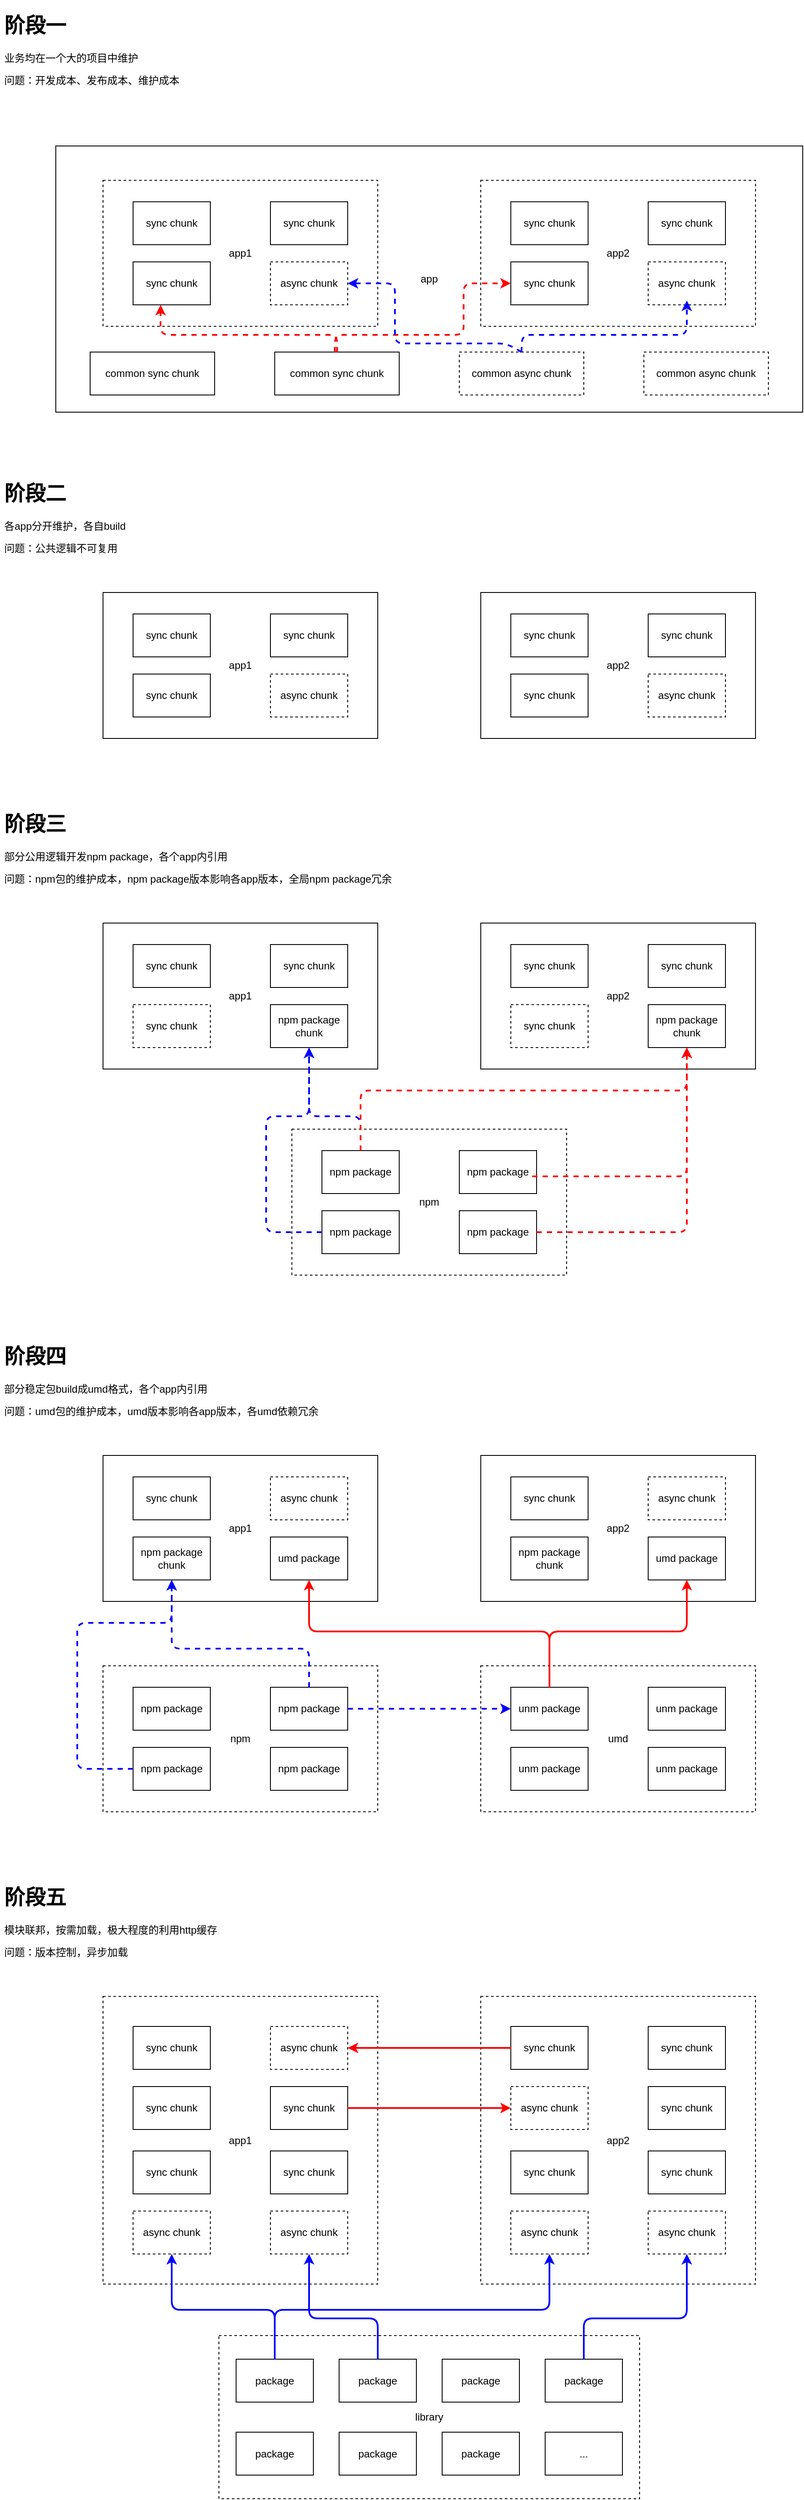 <mxfile version="14.9.3" type="github">
  <diagram id="pt81wuoub6sBAM-rx7p0" name="Page-1">
    <mxGraphModel dx="1426" dy="2394" grid="1" gridSize="10" guides="1" tooltips="1" connect="1" arrows="1" fold="1" page="1" pageScale="1" pageWidth="2200" pageHeight="1600" math="0" shadow="0">
      <root>
        <mxCell id="0" />
        <mxCell id="1" parent="0" />
        <mxCell id="wRPZLVhyfkNmrZ5B58f2-117" value="app" style="rounded=0;whiteSpace=wrap;html=1;" vertex="1" parent="1">
          <mxGeometry x="105" y="-360" width="870" height="310" as="geometry" />
        </mxCell>
        <mxCell id="7FeQMlBsuKDe9G1kuXdj-6" value="" style="rounded=0;whiteSpace=wrap;html=1;" parent="1" vertex="1">
          <mxGeometry x="160" y="160" width="320" height="170" as="geometry" />
        </mxCell>
        <mxCell id="7FeQMlBsuKDe9G1kuXdj-1" value="&lt;span&gt;sync chunk&lt;/span&gt;" style="rounded=0;whiteSpace=wrap;html=1;" parent="1" vertex="1">
          <mxGeometry x="195" y="185" width="90" height="50" as="geometry" />
        </mxCell>
        <mxCell id="7FeQMlBsuKDe9G1kuXdj-2" value="sync chunk" style="rounded=0;whiteSpace=wrap;html=1;" parent="1" vertex="1">
          <mxGeometry x="355" y="185" width="90" height="50" as="geometry" />
        </mxCell>
        <mxCell id="7FeQMlBsuKDe9G1kuXdj-3" value="&lt;span&gt;sync chunk&lt;/span&gt;" style="rounded=0;whiteSpace=wrap;html=1;" parent="1" vertex="1">
          <mxGeometry x="195" y="255" width="90" height="50" as="geometry" />
        </mxCell>
        <mxCell id="7FeQMlBsuKDe9G1kuXdj-4" value="async chunk" style="rounded=0;whiteSpace=wrap;html=1;dashed=1;" parent="1" vertex="1">
          <mxGeometry x="355" y="255" width="90" height="50" as="geometry" />
        </mxCell>
        <mxCell id="7FeQMlBsuKDe9G1kuXdj-9" value="app1" style="text;html=1;strokeColor=none;fillColor=none;align=center;verticalAlign=middle;whiteSpace=wrap;rounded=0;dashed=1;" parent="1" vertex="1">
          <mxGeometry x="300" y="235" width="40" height="20" as="geometry" />
        </mxCell>
        <mxCell id="7FeQMlBsuKDe9G1kuXdj-12" value="" style="rounded=0;whiteSpace=wrap;html=1;" parent="1" vertex="1">
          <mxGeometry x="600" y="160" width="320" height="170" as="geometry" />
        </mxCell>
        <mxCell id="7FeQMlBsuKDe9G1kuXdj-13" value="&lt;span&gt;sync chunk&lt;/span&gt;" style="rounded=0;whiteSpace=wrap;html=1;" parent="1" vertex="1">
          <mxGeometry x="635" y="185" width="90" height="50" as="geometry" />
        </mxCell>
        <mxCell id="7FeQMlBsuKDe9G1kuXdj-14" value="sync chunk" style="rounded=0;whiteSpace=wrap;html=1;" parent="1" vertex="1">
          <mxGeometry x="795" y="185" width="90" height="50" as="geometry" />
        </mxCell>
        <mxCell id="7FeQMlBsuKDe9G1kuXdj-15" value="&lt;span&gt;sync chunk&lt;/span&gt;" style="rounded=0;whiteSpace=wrap;html=1;" parent="1" vertex="1">
          <mxGeometry x="635" y="255" width="90" height="50" as="geometry" />
        </mxCell>
        <mxCell id="7FeQMlBsuKDe9G1kuXdj-16" value="async chunk" style="rounded=0;whiteSpace=wrap;html=1;dashed=1;" parent="1" vertex="1">
          <mxGeometry x="795" y="255" width="90" height="50" as="geometry" />
        </mxCell>
        <mxCell id="7FeQMlBsuKDe9G1kuXdj-17" value="app2" style="text;html=1;strokeColor=none;fillColor=none;align=center;verticalAlign=middle;whiteSpace=wrap;rounded=0;dashed=1;" parent="1" vertex="1">
          <mxGeometry x="740" y="235" width="40" height="20" as="geometry" />
        </mxCell>
        <mxCell id="wRPZLVhyfkNmrZ5B58f2-1" value="&lt;h1&gt;阶段二&lt;/h1&gt;&lt;p&gt;各app分开维护，各自build&lt;/p&gt;&lt;p&gt;问题：公共逻辑不可复用&lt;/p&gt;" style="text;html=1;strokeColor=none;fillColor=none;spacing=5;spacingTop=-20;whiteSpace=wrap;overflow=hidden;rounded=0;" vertex="1" parent="1">
          <mxGeometry x="40" y="25" width="540" height="120" as="geometry" />
        </mxCell>
        <mxCell id="wRPZLVhyfkNmrZ5B58f2-38" value="" style="rounded=0;whiteSpace=wrap;html=1;" vertex="1" parent="1">
          <mxGeometry x="160" y="545" width="320" height="170" as="geometry" />
        </mxCell>
        <mxCell id="wRPZLVhyfkNmrZ5B58f2-39" value="&lt;span&gt;sync chunk&lt;/span&gt;" style="rounded=0;whiteSpace=wrap;html=1;" vertex="1" parent="1">
          <mxGeometry x="195" y="570" width="90" height="50" as="geometry" />
        </mxCell>
        <mxCell id="wRPZLVhyfkNmrZ5B58f2-40" value="sync chunk" style="rounded=0;whiteSpace=wrap;html=1;" vertex="1" parent="1">
          <mxGeometry x="355" y="570" width="90" height="50" as="geometry" />
        </mxCell>
        <mxCell id="wRPZLVhyfkNmrZ5B58f2-41" value="&lt;span&gt;sync chunk&lt;/span&gt;" style="rounded=0;whiteSpace=wrap;html=1;dashed=1;" vertex="1" parent="1">
          <mxGeometry x="195" y="640" width="90" height="50" as="geometry" />
        </mxCell>
        <mxCell id="wRPZLVhyfkNmrZ5B58f2-42" value="npm package chunk" style="rounded=0;whiteSpace=wrap;html=1;" vertex="1" parent="1">
          <mxGeometry x="355" y="640" width="90" height="50" as="geometry" />
        </mxCell>
        <mxCell id="wRPZLVhyfkNmrZ5B58f2-43" value="app1" style="text;html=1;strokeColor=none;fillColor=none;align=center;verticalAlign=middle;whiteSpace=wrap;rounded=0;dashed=1;" vertex="1" parent="1">
          <mxGeometry x="300" y="620" width="40" height="20" as="geometry" />
        </mxCell>
        <mxCell id="wRPZLVhyfkNmrZ5B58f2-44" value="" style="rounded=0;whiteSpace=wrap;html=1;" vertex="1" parent="1">
          <mxGeometry x="600" y="545" width="320" height="170" as="geometry" />
        </mxCell>
        <mxCell id="wRPZLVhyfkNmrZ5B58f2-45" value="&lt;span&gt;sync chunk&lt;/span&gt;" style="rounded=0;whiteSpace=wrap;html=1;" vertex="1" parent="1">
          <mxGeometry x="635" y="570" width="90" height="50" as="geometry" />
        </mxCell>
        <mxCell id="wRPZLVhyfkNmrZ5B58f2-46" value="sync chunk" style="rounded=0;whiteSpace=wrap;html=1;" vertex="1" parent="1">
          <mxGeometry x="795" y="570" width="90" height="50" as="geometry" />
        </mxCell>
        <mxCell id="wRPZLVhyfkNmrZ5B58f2-47" value="sync chunk&lt;span&gt;&lt;br&gt;&lt;/span&gt;" style="rounded=0;whiteSpace=wrap;html=1;dashed=1;" vertex="1" parent="1">
          <mxGeometry x="635" y="640" width="90" height="50" as="geometry" />
        </mxCell>
        <mxCell id="wRPZLVhyfkNmrZ5B58f2-48" value="npm package chunk" style="rounded=0;whiteSpace=wrap;html=1;" vertex="1" parent="1">
          <mxGeometry x="795" y="640" width="90" height="50" as="geometry" />
        </mxCell>
        <mxCell id="wRPZLVhyfkNmrZ5B58f2-49" value="app2" style="text;html=1;strokeColor=none;fillColor=none;align=center;verticalAlign=middle;whiteSpace=wrap;rounded=0;dashed=1;" vertex="1" parent="1">
          <mxGeometry x="740" y="620" width="40" height="20" as="geometry" />
        </mxCell>
        <mxCell id="wRPZLVhyfkNmrZ5B58f2-50" value="&lt;h1&gt;阶段三&lt;/h1&gt;&lt;p&gt;部分公用逻辑开发npm package，各个app内引用&lt;/p&gt;&lt;p&gt;问题：npm包的维护成本，npm package版本影响各app版本，全局npm package冗余&lt;/p&gt;" style="text;html=1;strokeColor=none;fillColor=none;spacing=5;spacingTop=-20;whiteSpace=wrap;overflow=hidden;rounded=0;" vertex="1" parent="1">
          <mxGeometry x="40" y="410" width="530" height="120" as="geometry" />
        </mxCell>
        <mxCell id="wRPZLVhyfkNmrZ5B58f2-51" value="" style="rounded=0;whiteSpace=wrap;html=1;dashed=1;" vertex="1" parent="1">
          <mxGeometry x="380" y="785" width="320" height="170" as="geometry" />
        </mxCell>
        <mxCell id="wRPZLVhyfkNmrZ5B58f2-52" value="npm package" style="rounded=0;whiteSpace=wrap;html=1;" vertex="1" parent="1">
          <mxGeometry x="415" y="810" width="90" height="50" as="geometry" />
        </mxCell>
        <mxCell id="wRPZLVhyfkNmrZ5B58f2-53" value="npm package" style="rounded=0;whiteSpace=wrap;html=1;" vertex="1" parent="1">
          <mxGeometry x="575" y="810" width="90" height="50" as="geometry" />
        </mxCell>
        <mxCell id="wRPZLVhyfkNmrZ5B58f2-54" value="npm package" style="rounded=0;whiteSpace=wrap;html=1;" vertex="1" parent="1">
          <mxGeometry x="415" y="880" width="90" height="50" as="geometry" />
        </mxCell>
        <mxCell id="wRPZLVhyfkNmrZ5B58f2-55" value="npm package" style="rounded=0;whiteSpace=wrap;html=1;" vertex="1" parent="1">
          <mxGeometry x="575" y="880" width="90" height="50" as="geometry" />
        </mxCell>
        <mxCell id="wRPZLVhyfkNmrZ5B58f2-56" value="npm" style="text;html=1;strokeColor=none;fillColor=none;align=center;verticalAlign=middle;whiteSpace=wrap;rounded=0;dashed=1;" vertex="1" parent="1">
          <mxGeometry x="520" y="860" width="40" height="20" as="geometry" />
        </mxCell>
        <mxCell id="wRPZLVhyfkNmrZ5B58f2-59" value="" style="rounded=0;whiteSpace=wrap;html=1;" vertex="1" parent="1">
          <mxGeometry x="160" y="1165" width="320" height="170" as="geometry" />
        </mxCell>
        <mxCell id="wRPZLVhyfkNmrZ5B58f2-60" value="&lt;span&gt;sync chunk&lt;/span&gt;" style="rounded=0;whiteSpace=wrap;html=1;" vertex="1" parent="1">
          <mxGeometry x="195" y="1190" width="90" height="50" as="geometry" />
        </mxCell>
        <mxCell id="wRPZLVhyfkNmrZ5B58f2-61" value="async chunk" style="rounded=0;whiteSpace=wrap;html=1;dashed=1;" vertex="1" parent="1">
          <mxGeometry x="355" y="1190" width="90" height="50" as="geometry" />
        </mxCell>
        <mxCell id="wRPZLVhyfkNmrZ5B58f2-62" value="npm package chunk" style="rounded=0;whiteSpace=wrap;html=1;" vertex="1" parent="1">
          <mxGeometry x="195" y="1260" width="90" height="50" as="geometry" />
        </mxCell>
        <mxCell id="wRPZLVhyfkNmrZ5B58f2-63" value="umd package" style="rounded=0;whiteSpace=wrap;html=1;" vertex="1" parent="1">
          <mxGeometry x="355" y="1260" width="90" height="50" as="geometry" />
        </mxCell>
        <mxCell id="wRPZLVhyfkNmrZ5B58f2-64" value="app1" style="text;html=1;strokeColor=none;fillColor=none;align=center;verticalAlign=middle;whiteSpace=wrap;rounded=0;dashed=1;" vertex="1" parent="1">
          <mxGeometry x="300" y="1240" width="40" height="20" as="geometry" />
        </mxCell>
        <mxCell id="wRPZLVhyfkNmrZ5B58f2-65" value="" style="rounded=0;whiteSpace=wrap;html=1;" vertex="1" parent="1">
          <mxGeometry x="600" y="1165" width="320" height="170" as="geometry" />
        </mxCell>
        <mxCell id="wRPZLVhyfkNmrZ5B58f2-66" value="&lt;span&gt;sync chunk&lt;/span&gt;" style="rounded=0;whiteSpace=wrap;html=1;" vertex="1" parent="1">
          <mxGeometry x="635" y="1190" width="90" height="50" as="geometry" />
        </mxCell>
        <mxCell id="wRPZLVhyfkNmrZ5B58f2-67" value="async chunk" style="rounded=0;whiteSpace=wrap;html=1;dashed=1;" vertex="1" parent="1">
          <mxGeometry x="795" y="1190" width="90" height="50" as="geometry" />
        </mxCell>
        <mxCell id="wRPZLVhyfkNmrZ5B58f2-68" value="npm package chunk" style="rounded=0;whiteSpace=wrap;html=1;" vertex="1" parent="1">
          <mxGeometry x="635" y="1260" width="90" height="50" as="geometry" />
        </mxCell>
        <mxCell id="wRPZLVhyfkNmrZ5B58f2-69" value="umd package" style="rounded=0;whiteSpace=wrap;html=1;" vertex="1" parent="1">
          <mxGeometry x="795" y="1260" width="90" height="50" as="geometry" />
        </mxCell>
        <mxCell id="wRPZLVhyfkNmrZ5B58f2-70" value="app2" style="text;html=1;strokeColor=none;fillColor=none;align=center;verticalAlign=middle;whiteSpace=wrap;rounded=0;dashed=1;" vertex="1" parent="1">
          <mxGeometry x="740" y="1240" width="40" height="20" as="geometry" />
        </mxCell>
        <mxCell id="wRPZLVhyfkNmrZ5B58f2-71" value="&lt;h1&gt;阶段四&lt;/h1&gt;&lt;p&gt;部分稳定包build成umd格式，各个app内引用&lt;/p&gt;&lt;p&gt;问题：umd包的维护成本，umd版本影响各app版本，各umd依赖冗余&lt;/p&gt;" style="text;html=1;strokeColor=none;fillColor=none;spacing=5;spacingTop=-20;whiteSpace=wrap;overflow=hidden;rounded=0;" vertex="1" parent="1">
          <mxGeometry x="40" y="1030" width="450" height="120" as="geometry" />
        </mxCell>
        <mxCell id="wRPZLVhyfkNmrZ5B58f2-72" value="" style="rounded=0;whiteSpace=wrap;html=1;dashed=1;" vertex="1" parent="1">
          <mxGeometry x="600" y="1410" width="320" height="170" as="geometry" />
        </mxCell>
        <mxCell id="wRPZLVhyfkNmrZ5B58f2-73" value="unm package" style="rounded=0;whiteSpace=wrap;html=1;" vertex="1" parent="1">
          <mxGeometry x="635" y="1435" width="90" height="50" as="geometry" />
        </mxCell>
        <mxCell id="wRPZLVhyfkNmrZ5B58f2-74" value="unm package" style="rounded=0;whiteSpace=wrap;html=1;" vertex="1" parent="1">
          <mxGeometry x="795" y="1435" width="90" height="50" as="geometry" />
        </mxCell>
        <mxCell id="wRPZLVhyfkNmrZ5B58f2-75" value="unm package" style="rounded=0;whiteSpace=wrap;html=1;" vertex="1" parent="1">
          <mxGeometry x="635" y="1505" width="90" height="50" as="geometry" />
        </mxCell>
        <mxCell id="wRPZLVhyfkNmrZ5B58f2-76" value="unm package" style="rounded=0;whiteSpace=wrap;html=1;" vertex="1" parent="1">
          <mxGeometry x="795" y="1505" width="90" height="50" as="geometry" />
        </mxCell>
        <mxCell id="wRPZLVhyfkNmrZ5B58f2-77" value="umd" style="text;html=1;strokeColor=none;fillColor=none;align=center;verticalAlign=middle;whiteSpace=wrap;rounded=0;dashed=1;" vertex="1" parent="1">
          <mxGeometry x="740" y="1485" width="40" height="20" as="geometry" />
        </mxCell>
        <mxCell id="wRPZLVhyfkNmrZ5B58f2-86" value="" style="rounded=0;whiteSpace=wrap;html=1;dashed=1;" vertex="1" parent="1">
          <mxGeometry x="160" y="1410" width="320" height="170" as="geometry" />
        </mxCell>
        <mxCell id="wRPZLVhyfkNmrZ5B58f2-87" value="npm package" style="rounded=0;whiteSpace=wrap;html=1;" vertex="1" parent="1">
          <mxGeometry x="195" y="1435" width="90" height="50" as="geometry" />
        </mxCell>
        <mxCell id="wRPZLVhyfkNmrZ5B58f2-88" value="npm package" style="rounded=0;whiteSpace=wrap;html=1;" vertex="1" parent="1">
          <mxGeometry x="355" y="1435" width="90" height="50" as="geometry" />
        </mxCell>
        <mxCell id="wRPZLVhyfkNmrZ5B58f2-89" value="npm package" style="rounded=0;whiteSpace=wrap;html=1;" vertex="1" parent="1">
          <mxGeometry x="195" y="1505" width="90" height="50" as="geometry" />
        </mxCell>
        <mxCell id="wRPZLVhyfkNmrZ5B58f2-90" value="npm package" style="rounded=0;whiteSpace=wrap;html=1;" vertex="1" parent="1">
          <mxGeometry x="355" y="1505" width="90" height="50" as="geometry" />
        </mxCell>
        <mxCell id="wRPZLVhyfkNmrZ5B58f2-91" value="npm" style="text;html=1;strokeColor=none;fillColor=none;align=center;verticalAlign=middle;whiteSpace=wrap;rounded=0;dashed=1;" vertex="1" parent="1">
          <mxGeometry x="300" y="1485" width="40" height="20" as="geometry" />
        </mxCell>
        <mxCell id="wRPZLVhyfkNmrZ5B58f2-104" value="" style="rounded=0;whiteSpace=wrap;html=1;dashed=1;" vertex="1" parent="1">
          <mxGeometry x="160" y="-320" width="320" height="170" as="geometry" />
        </mxCell>
        <mxCell id="wRPZLVhyfkNmrZ5B58f2-105" value="&lt;span&gt;sync chunk&lt;/span&gt;" style="rounded=0;whiteSpace=wrap;html=1;" vertex="1" parent="1">
          <mxGeometry x="195" y="-295" width="90" height="50" as="geometry" />
        </mxCell>
        <mxCell id="wRPZLVhyfkNmrZ5B58f2-106" value="sync chunk" style="rounded=0;whiteSpace=wrap;html=1;" vertex="1" parent="1">
          <mxGeometry x="355" y="-295" width="90" height="50" as="geometry" />
        </mxCell>
        <mxCell id="wRPZLVhyfkNmrZ5B58f2-107" value="&lt;span&gt;sync chunk&lt;/span&gt;" style="rounded=0;whiteSpace=wrap;html=1;" vertex="1" parent="1">
          <mxGeometry x="195" y="-225" width="90" height="50" as="geometry" />
        </mxCell>
        <mxCell id="wRPZLVhyfkNmrZ5B58f2-108" value="async chunk" style="rounded=0;whiteSpace=wrap;html=1;dashed=1;" vertex="1" parent="1">
          <mxGeometry x="355" y="-225" width="90" height="50" as="geometry" />
        </mxCell>
        <mxCell id="wRPZLVhyfkNmrZ5B58f2-109" value="app1" style="text;html=1;strokeColor=none;fillColor=none;align=center;verticalAlign=middle;whiteSpace=wrap;rounded=0;dashed=1;" vertex="1" parent="1">
          <mxGeometry x="300" y="-245" width="40" height="20" as="geometry" />
        </mxCell>
        <mxCell id="wRPZLVhyfkNmrZ5B58f2-110" value="" style="rounded=0;whiteSpace=wrap;html=1;dashed=1;" vertex="1" parent="1">
          <mxGeometry x="600" y="-320" width="320" height="170" as="geometry" />
        </mxCell>
        <mxCell id="wRPZLVhyfkNmrZ5B58f2-111" value="&lt;span&gt;sync chunk&lt;/span&gt;" style="rounded=0;whiteSpace=wrap;html=1;" vertex="1" parent="1">
          <mxGeometry x="635" y="-295" width="90" height="50" as="geometry" />
        </mxCell>
        <mxCell id="wRPZLVhyfkNmrZ5B58f2-112" value="sync chunk" style="rounded=0;whiteSpace=wrap;html=1;" vertex="1" parent="1">
          <mxGeometry x="795" y="-295" width="90" height="50" as="geometry" />
        </mxCell>
        <mxCell id="wRPZLVhyfkNmrZ5B58f2-113" value="&lt;span&gt;sync chunk&lt;/span&gt;" style="rounded=0;whiteSpace=wrap;html=1;" vertex="1" parent="1">
          <mxGeometry x="635" y="-225" width="90" height="50" as="geometry" />
        </mxCell>
        <mxCell id="wRPZLVhyfkNmrZ5B58f2-114" value="async chunk" style="rounded=0;whiteSpace=wrap;html=1;dashed=1;" vertex="1" parent="1">
          <mxGeometry x="795" y="-225" width="90" height="50" as="geometry" />
        </mxCell>
        <mxCell id="wRPZLVhyfkNmrZ5B58f2-115" value="app2" style="text;html=1;strokeColor=none;fillColor=none;align=center;verticalAlign=middle;whiteSpace=wrap;rounded=0;dashed=1;" vertex="1" parent="1">
          <mxGeometry x="740" y="-245" width="40" height="20" as="geometry" />
        </mxCell>
        <mxCell id="wRPZLVhyfkNmrZ5B58f2-123" value="&lt;h1&gt;阶段一&lt;/h1&gt;&lt;p&gt;业务均在一个大的项目中维护&lt;/p&gt;&lt;p&gt;问题：开发成本、发布成本、维护成本&lt;/p&gt;" style="text;html=1;strokeColor=none;fillColor=none;spacing=5;spacingTop=-20;whiteSpace=wrap;overflow=hidden;rounded=0;" vertex="1" parent="1">
          <mxGeometry x="40" y="-520" width="540" height="120" as="geometry" />
        </mxCell>
        <mxCell id="wRPZLVhyfkNmrZ5B58f2-124" value="" style="rounded=0;whiteSpace=wrap;html=1;dashed=1;" vertex="1" parent="1">
          <mxGeometry x="160" y="1795" width="320" height="335" as="geometry" />
        </mxCell>
        <mxCell id="wRPZLVhyfkNmrZ5B58f2-125" value="&lt;span&gt;sync chunk&lt;/span&gt;" style="rounded=0;whiteSpace=wrap;html=1;" vertex="1" parent="1">
          <mxGeometry x="195" y="1830" width="90" height="50" as="geometry" />
        </mxCell>
        <mxCell id="wRPZLVhyfkNmrZ5B58f2-126" value="async chunk" style="rounded=0;whiteSpace=wrap;html=1;dashed=1;" vertex="1" parent="1">
          <mxGeometry x="355" y="1830" width="90" height="50" as="geometry" />
        </mxCell>
        <mxCell id="wRPZLVhyfkNmrZ5B58f2-127" value="sync chunk" style="rounded=0;whiteSpace=wrap;html=1;" vertex="1" parent="1">
          <mxGeometry x="195" y="1900" width="90" height="50" as="geometry" />
        </mxCell>
        <mxCell id="wRPZLVhyfkNmrZ5B58f2-128" value="sync chunk" style="rounded=0;whiteSpace=wrap;html=1;" vertex="1" parent="1">
          <mxGeometry x="355" y="1900" width="90" height="50" as="geometry" />
        </mxCell>
        <mxCell id="wRPZLVhyfkNmrZ5B58f2-129" value="app1" style="text;html=1;strokeColor=none;fillColor=none;align=center;verticalAlign=middle;whiteSpace=wrap;rounded=0;dashed=1;" vertex="1" parent="1">
          <mxGeometry x="300" y="1952.5" width="40" height="20" as="geometry" />
        </mxCell>
        <mxCell id="wRPZLVhyfkNmrZ5B58f2-136" value="&lt;h1&gt;阶段五&lt;/h1&gt;&lt;p&gt;模块联邦，按需加载，极大程度的利用http缓存&lt;/p&gt;&lt;p&gt;问题：版本控制，异步加载&lt;/p&gt;" style="text;html=1;strokeColor=none;fillColor=none;spacing=5;spacingTop=-20;whiteSpace=wrap;overflow=hidden;rounded=0;" vertex="1" parent="1">
          <mxGeometry x="40" y="1660" width="450" height="120" as="geometry" />
        </mxCell>
        <mxCell id="wRPZLVhyfkNmrZ5B58f2-153" value="sync chunk" style="rounded=0;whiteSpace=wrap;html=1;" vertex="1" parent="1">
          <mxGeometry x="195" y="1975" width="90" height="50" as="geometry" />
        </mxCell>
        <mxCell id="wRPZLVhyfkNmrZ5B58f2-154" value="sync chunk" style="rounded=0;whiteSpace=wrap;html=1;" vertex="1" parent="1">
          <mxGeometry x="355" y="1975" width="90" height="50" as="geometry" />
        </mxCell>
        <mxCell id="wRPZLVhyfkNmrZ5B58f2-155" value="async chunk" style="rounded=0;whiteSpace=wrap;html=1;dashed=1;" vertex="1" parent="1">
          <mxGeometry x="195" y="2045" width="90" height="50" as="geometry" />
        </mxCell>
        <mxCell id="wRPZLVhyfkNmrZ5B58f2-156" value="async chunk" style="rounded=0;whiteSpace=wrap;html=1;dashed=1;" vertex="1" parent="1">
          <mxGeometry x="355" y="2045" width="90" height="50" as="geometry" />
        </mxCell>
        <mxCell id="wRPZLVhyfkNmrZ5B58f2-157" value="app2" style="rounded=0;whiteSpace=wrap;html=1;dashed=1;" vertex="1" parent="1">
          <mxGeometry x="600" y="1795" width="320" height="335" as="geometry" />
        </mxCell>
        <mxCell id="wRPZLVhyfkNmrZ5B58f2-158" value="sync chunk" style="rounded=0;whiteSpace=wrap;html=1;" vertex="1" parent="1">
          <mxGeometry x="635" y="1830" width="90" height="50" as="geometry" />
        </mxCell>
        <mxCell id="wRPZLVhyfkNmrZ5B58f2-159" value="sync chunk" style="rounded=0;whiteSpace=wrap;html=1;" vertex="1" parent="1">
          <mxGeometry x="795" y="1830" width="90" height="50" as="geometry" />
        </mxCell>
        <mxCell id="wRPZLVhyfkNmrZ5B58f2-160" value="async chunk" style="rounded=0;whiteSpace=wrap;html=1;dashed=1;" vertex="1" parent="1">
          <mxGeometry x="635" y="1900" width="90" height="50" as="geometry" />
        </mxCell>
        <mxCell id="wRPZLVhyfkNmrZ5B58f2-161" value="sync chunk" style="rounded=0;whiteSpace=wrap;html=1;" vertex="1" parent="1">
          <mxGeometry x="795" y="1900" width="90" height="50" as="geometry" />
        </mxCell>
        <mxCell id="wRPZLVhyfkNmrZ5B58f2-163" value="sync chunk" style="rounded=0;whiteSpace=wrap;html=1;" vertex="1" parent="1">
          <mxGeometry x="635" y="1975" width="90" height="50" as="geometry" />
        </mxCell>
        <mxCell id="wRPZLVhyfkNmrZ5B58f2-164" value="sync chunk" style="rounded=0;whiteSpace=wrap;html=1;" vertex="1" parent="1">
          <mxGeometry x="795" y="1975" width="90" height="50" as="geometry" />
        </mxCell>
        <mxCell id="wRPZLVhyfkNmrZ5B58f2-165" value="async chunk" style="rounded=0;whiteSpace=wrap;html=1;dashed=1;" vertex="1" parent="1">
          <mxGeometry x="635" y="2045" width="90" height="50" as="geometry" />
        </mxCell>
        <mxCell id="wRPZLVhyfkNmrZ5B58f2-166" value="async chunk" style="rounded=0;whiteSpace=wrap;html=1;dashed=1;" vertex="1" parent="1">
          <mxGeometry x="795" y="2045" width="90" height="50" as="geometry" />
        </mxCell>
        <mxCell id="wRPZLVhyfkNmrZ5B58f2-167" value="" style="endArrow=classic;html=1;strokeColor=#FF0000;entryX=1;entryY=0.5;entryDx=0;entryDy=0;exitX=0;exitY=0.5;exitDx=0;exitDy=0;strokeWidth=2;" edge="1" parent="1" source="wRPZLVhyfkNmrZ5B58f2-158" target="wRPZLVhyfkNmrZ5B58f2-126">
          <mxGeometry width="50" height="50" relative="1" as="geometry">
            <mxPoint x="530" y="2270" as="sourcePoint" />
            <mxPoint x="580" y="2220" as="targetPoint" />
          </mxGeometry>
        </mxCell>
        <mxCell id="wRPZLVhyfkNmrZ5B58f2-168" value="" style="endArrow=classic;html=1;exitX=1;exitY=0.5;exitDx=0;exitDy=0;entryX=0;entryY=0.5;entryDx=0;entryDy=0;strokeColor=#FF0000;strokeWidth=2;" edge="1" parent="1" source="wRPZLVhyfkNmrZ5B58f2-128" target="wRPZLVhyfkNmrZ5B58f2-160">
          <mxGeometry width="50" height="50" relative="1" as="geometry">
            <mxPoint x="520" y="2210" as="sourcePoint" />
            <mxPoint x="570" y="2160" as="targetPoint" />
          </mxGeometry>
        </mxCell>
        <mxCell id="wRPZLVhyfkNmrZ5B58f2-174" value="library" style="rounded=0;whiteSpace=wrap;html=1;dashed=1;" vertex="1" parent="1">
          <mxGeometry x="295" y="2190" width="490" height="190" as="geometry" />
        </mxCell>
        <mxCell id="wRPZLVhyfkNmrZ5B58f2-175" value="package" style="rounded=0;whiteSpace=wrap;html=1;verticalAlign=middle;direction=west;" vertex="1" parent="1">
          <mxGeometry x="315" y="2217.5" width="90" height="50" as="geometry" />
        </mxCell>
        <mxCell id="wRPZLVhyfkNmrZ5B58f2-176" value="package" style="rounded=0;whiteSpace=wrap;html=1;verticalAlign=middle;direction=west;" vertex="1" parent="1">
          <mxGeometry x="435" y="2217.5" width="90" height="50" as="geometry" />
        </mxCell>
        <mxCell id="wRPZLVhyfkNmrZ5B58f2-177" value="package" style="rounded=0;whiteSpace=wrap;html=1;verticalAlign=middle;direction=west;" vertex="1" parent="1">
          <mxGeometry x="555" y="2217.5" width="90" height="50" as="geometry" />
        </mxCell>
        <mxCell id="wRPZLVhyfkNmrZ5B58f2-178" value="package" style="rounded=0;whiteSpace=wrap;html=1;verticalAlign=middle;direction=west;" vertex="1" parent="1">
          <mxGeometry x="675" y="2217.5" width="90" height="50" as="geometry" />
        </mxCell>
        <mxCell id="wRPZLVhyfkNmrZ5B58f2-183" value="package" style="rounded=0;whiteSpace=wrap;html=1;verticalAlign=middle;direction=west;" vertex="1" parent="1">
          <mxGeometry x="315" y="2302.5" width="90" height="50" as="geometry" />
        </mxCell>
        <mxCell id="wRPZLVhyfkNmrZ5B58f2-184" value="package" style="rounded=0;whiteSpace=wrap;html=1;verticalAlign=middle;direction=west;" vertex="1" parent="1">
          <mxGeometry x="435" y="2302.5" width="90" height="50" as="geometry" />
        </mxCell>
        <mxCell id="wRPZLVhyfkNmrZ5B58f2-185" value="package" style="rounded=0;whiteSpace=wrap;html=1;verticalAlign=middle;direction=west;" vertex="1" parent="1">
          <mxGeometry x="555" y="2302.5" width="90" height="50" as="geometry" />
        </mxCell>
        <mxCell id="wRPZLVhyfkNmrZ5B58f2-186" value="..." style="rounded=0;whiteSpace=wrap;html=1;verticalAlign=middle;direction=west;" vertex="1" parent="1">
          <mxGeometry x="675" y="2302.5" width="90" height="50" as="geometry" />
        </mxCell>
        <mxCell id="wRPZLVhyfkNmrZ5B58f2-187" value="" style="endArrow=classic;html=1;strokeColor=#0000FF;entryX=0.5;entryY=1;entryDx=0;entryDy=0;exitX=0.5;exitY=1;exitDx=0;exitDy=0;strokeWidth=2;" edge="1" parent="1" source="wRPZLVhyfkNmrZ5B58f2-175" target="wRPZLVhyfkNmrZ5B58f2-155">
          <mxGeometry width="50" height="50" relative="1" as="geometry">
            <mxPoint x="190" y="2220" as="sourcePoint" />
            <mxPoint x="240" y="2170" as="targetPoint" />
            <Array as="points">
              <mxPoint x="360" y="2160" />
              <mxPoint x="240" y="2160" />
            </Array>
          </mxGeometry>
        </mxCell>
        <mxCell id="wRPZLVhyfkNmrZ5B58f2-188" value="" style="endArrow=classic;html=1;strokeColor=#0000FF;entryX=0.5;entryY=1;entryDx=0;entryDy=0;exitX=0.5;exitY=1;exitDx=0;exitDy=0;strokeWidth=2;" edge="1" parent="1" source="wRPZLVhyfkNmrZ5B58f2-175" target="wRPZLVhyfkNmrZ5B58f2-165">
          <mxGeometry width="50" height="50" relative="1" as="geometry">
            <mxPoint x="360" y="2160" as="sourcePoint" />
            <mxPoint x="190" y="2200" as="targetPoint" />
            <Array as="points">
              <mxPoint x="360" y="2160" />
              <mxPoint x="680" y="2160" />
            </Array>
          </mxGeometry>
        </mxCell>
        <mxCell id="wRPZLVhyfkNmrZ5B58f2-189" value="" style="endArrow=classic;html=1;entryX=0.5;entryY=1;entryDx=0;entryDy=0;exitX=0.5;exitY=1;exitDx=0;exitDy=0;strokeColor=#0000FF;strokeWidth=2;" edge="1" parent="1" source="wRPZLVhyfkNmrZ5B58f2-176" target="wRPZLVhyfkNmrZ5B58f2-156">
          <mxGeometry width="50" height="50" relative="1" as="geometry">
            <mxPoint x="520" y="2140" as="sourcePoint" />
            <mxPoint x="570" y="2090" as="targetPoint" />
            <Array as="points">
              <mxPoint x="480" y="2170" />
              <mxPoint x="400" y="2170" />
            </Array>
          </mxGeometry>
        </mxCell>
        <mxCell id="wRPZLVhyfkNmrZ5B58f2-191" value="" style="endArrow=classic;html=1;exitX=0.5;exitY=1;exitDx=0;exitDy=0;entryX=0.5;entryY=1;entryDx=0;entryDy=0;strokeColor=#0000FF;strokeWidth=2;" edge="1" parent="1" source="wRPZLVhyfkNmrZ5B58f2-178" target="wRPZLVhyfkNmrZ5B58f2-166">
          <mxGeometry width="50" height="50" relative="1" as="geometry">
            <mxPoint x="880" y="2200" as="sourcePoint" />
            <mxPoint x="930" y="2150" as="targetPoint" />
            <Array as="points">
              <mxPoint x="720" y="2170" />
              <mxPoint x="840" y="2170" />
            </Array>
          </mxGeometry>
        </mxCell>
        <mxCell id="wRPZLVhyfkNmrZ5B58f2-192" value="" style="endArrow=classic;html=1;dashed=1;strokeColor=#0000FF;strokeWidth=2;exitX=0.5;exitY=0;exitDx=0;exitDy=0;entryX=0.5;entryY=1;entryDx=0;entryDy=0;" edge="1" parent="1" source="wRPZLVhyfkNmrZ5B58f2-52" target="wRPZLVhyfkNmrZ5B58f2-42">
          <mxGeometry width="50" height="50" relative="1" as="geometry">
            <mxPoint x="510" y="780" as="sourcePoint" />
            <mxPoint x="480" y="730" as="targetPoint" />
            <Array as="points">
              <mxPoint x="460" y="770" />
              <mxPoint x="400" y="770" />
            </Array>
          </mxGeometry>
        </mxCell>
        <mxCell id="wRPZLVhyfkNmrZ5B58f2-193" value="" style="endArrow=classic;html=1;dashed=1;strokeColor=#0000FF;strokeWidth=2;entryX=0.5;entryY=1;entryDx=0;entryDy=0;exitX=0;exitY=0.5;exitDx=0;exitDy=0;" edge="1" parent="1" source="wRPZLVhyfkNmrZ5B58f2-54" target="wRPZLVhyfkNmrZ5B58f2-42">
          <mxGeometry width="50" height="50" relative="1" as="geometry">
            <mxPoint x="240" y="890" as="sourcePoint" />
            <mxPoint x="290" y="840" as="targetPoint" />
            <Array as="points">
              <mxPoint x="350" y="905" />
              <mxPoint x="350" y="770" />
              <mxPoint x="400" y="770" />
            </Array>
          </mxGeometry>
        </mxCell>
        <mxCell id="wRPZLVhyfkNmrZ5B58f2-195" value="" style="endArrow=classic;html=1;dashed=1;strokeWidth=2;entryX=0.5;entryY=1;entryDx=0;entryDy=0;exitX=0.5;exitY=0;exitDx=0;exitDy=0;strokeColor=#FF0000;" edge="1" parent="1" source="wRPZLVhyfkNmrZ5B58f2-52" target="wRPZLVhyfkNmrZ5B58f2-48">
          <mxGeometry width="50" height="50" relative="1" as="geometry">
            <mxPoint x="860" y="820" as="sourcePoint" />
            <mxPoint x="910" y="770" as="targetPoint" />
            <Array as="points">
              <mxPoint x="460" y="740" />
              <mxPoint x="840" y="740" />
            </Array>
          </mxGeometry>
        </mxCell>
        <mxCell id="wRPZLVhyfkNmrZ5B58f2-196" value="" style="endArrow=classic;html=1;dashed=1;strokeColor=#FF0000;strokeWidth=2;entryX=0.5;entryY=1;entryDx=0;entryDy=0;" edge="1" parent="1" target="wRPZLVhyfkNmrZ5B58f2-48">
          <mxGeometry width="50" height="50" relative="1" as="geometry">
            <mxPoint x="660" y="840" as="sourcePoint" />
            <mxPoint x="1040" y="890" as="targetPoint" />
            <Array as="points">
              <mxPoint x="840" y="840" />
            </Array>
          </mxGeometry>
        </mxCell>
        <mxCell id="wRPZLVhyfkNmrZ5B58f2-197" value="" style="endArrow=classic;html=1;dashed=1;strokeColor=#FF0000;strokeWidth=2;exitX=1;exitY=0.5;exitDx=0;exitDy=0;" edge="1" parent="1" source="wRPZLVhyfkNmrZ5B58f2-55">
          <mxGeometry width="50" height="50" relative="1" as="geometry">
            <mxPoint x="950" y="1030" as="sourcePoint" />
            <mxPoint x="840" y="690" as="targetPoint" />
            <Array as="points">
              <mxPoint x="840" y="905" />
            </Array>
          </mxGeometry>
        </mxCell>
        <mxCell id="wRPZLVhyfkNmrZ5B58f2-198" value="" style="endArrow=classic;html=1;dashed=1;strokeWidth=2;entryX=0.5;entryY=1;entryDx=0;entryDy=0;exitX=0.5;exitY=0;exitDx=0;exitDy=0;strokeColor=#0000FF;" edge="1" parent="1" source="wRPZLVhyfkNmrZ5B58f2-88" target="wRPZLVhyfkNmrZ5B58f2-62">
          <mxGeometry width="50" height="50" relative="1" as="geometry">
            <mxPoint x="90" y="1420" as="sourcePoint" />
            <mxPoint x="140" y="1370" as="targetPoint" />
            <Array as="points">
              <mxPoint x="400" y="1390" />
              <mxPoint x="240" y="1390" />
            </Array>
          </mxGeometry>
        </mxCell>
        <mxCell id="wRPZLVhyfkNmrZ5B58f2-199" value="" style="endArrow=classic;html=1;dashed=1;strokeColor=#0000FF;strokeWidth=2;exitX=0;exitY=0.5;exitDx=0;exitDy=0;entryX=0.5;entryY=1;entryDx=0;entryDy=0;" edge="1" parent="1" source="wRPZLVhyfkNmrZ5B58f2-89" target="wRPZLVhyfkNmrZ5B58f2-62">
          <mxGeometry width="50" height="50" relative="1" as="geometry">
            <mxPoint x="80" y="1520" as="sourcePoint" />
            <mxPoint x="130" y="1470" as="targetPoint" />
            <Array as="points">
              <mxPoint x="130" y="1530" />
              <mxPoint x="130" y="1360" />
              <mxPoint x="240" y="1360" />
            </Array>
          </mxGeometry>
        </mxCell>
        <mxCell id="wRPZLVhyfkNmrZ5B58f2-200" value="" style="endArrow=classic;html=1;dashed=1;strokeColor=#0000FF;strokeWidth=2;exitX=1;exitY=0.5;exitDx=0;exitDy=0;entryX=0;entryY=0.5;entryDx=0;entryDy=0;" edge="1" parent="1" source="wRPZLVhyfkNmrZ5B58f2-88" target="wRPZLVhyfkNmrZ5B58f2-73">
          <mxGeometry width="50" height="50" relative="1" as="geometry">
            <mxPoint x="520" y="1410" as="sourcePoint" />
            <mxPoint x="570" y="1360" as="targetPoint" />
          </mxGeometry>
        </mxCell>
        <mxCell id="wRPZLVhyfkNmrZ5B58f2-201" value="" style="endArrow=classic;html=1;strokeWidth=2;entryX=0.5;entryY=1;entryDx=0;entryDy=0;exitX=0.5;exitY=0;exitDx=0;exitDy=0;strokeColor=#FF0000;" edge="1" parent="1" source="wRPZLVhyfkNmrZ5B58f2-73" target="wRPZLVhyfkNmrZ5B58f2-63">
          <mxGeometry width="50" height="50" relative="1" as="geometry">
            <mxPoint x="540" y="1390" as="sourcePoint" />
            <mxPoint x="590" y="1340" as="targetPoint" />
            <Array as="points">
              <mxPoint x="680" y="1370" />
              <mxPoint x="400" y="1370" />
            </Array>
          </mxGeometry>
        </mxCell>
        <mxCell id="wRPZLVhyfkNmrZ5B58f2-202" value="&lt;span&gt;common sync chunk&lt;/span&gt;" style="rounded=0;whiteSpace=wrap;html=1;" vertex="1" parent="1">
          <mxGeometry x="145" y="-120" width="145" height="50" as="geometry" />
        </mxCell>
        <mxCell id="wRPZLVhyfkNmrZ5B58f2-206" value="&lt;span&gt;common sync chunk&lt;/span&gt;" style="rounded=0;whiteSpace=wrap;html=1;" vertex="1" parent="1">
          <mxGeometry x="360" y="-120" width="145" height="50" as="geometry" />
        </mxCell>
        <mxCell id="wRPZLVhyfkNmrZ5B58f2-207" value="&lt;span&gt;common async chunk&lt;/span&gt;" style="rounded=0;whiteSpace=wrap;html=1;dashed=1;" vertex="1" parent="1">
          <mxGeometry x="575" y="-120" width="145" height="50" as="geometry" />
        </mxCell>
        <mxCell id="wRPZLVhyfkNmrZ5B58f2-208" value="&lt;span&gt;common async chunk&lt;/span&gt;" style="rounded=0;whiteSpace=wrap;html=1;dashed=1;" vertex="1" parent="1">
          <mxGeometry x="790" y="-120" width="145" height="50" as="geometry" />
        </mxCell>
        <mxCell id="wRPZLVhyfkNmrZ5B58f2-209" value="" style="endArrow=classic;html=1;strokeColor=#FF0000;strokeWidth=2;entryX=0.5;entryY=1;entryDx=0;entryDy=0;exitX=0.5;exitY=0;exitDx=0;exitDy=0;" edge="1" parent="1" source="wRPZLVhyfkNmrZ5B58f2-73" target="wRPZLVhyfkNmrZ5B58f2-69">
          <mxGeometry width="50" height="50" relative="1" as="geometry">
            <mxPoint x="1050" y="1410" as="sourcePoint" />
            <mxPoint x="1100" y="1360" as="targetPoint" />
            <Array as="points">
              <mxPoint x="680" y="1370" />
              <mxPoint x="840" y="1370" />
            </Array>
          </mxGeometry>
        </mxCell>
        <mxCell id="wRPZLVhyfkNmrZ5B58f2-210" value="" style="endArrow=classic;html=1;strokeColor=#FF0000;strokeWidth=2;exitX=0.5;exitY=0;exitDx=0;exitDy=0;entryX=0.356;entryY=1;entryDx=0;entryDy=0;entryPerimeter=0;dashed=1;" edge="1" parent="1" source="wRPZLVhyfkNmrZ5B58f2-206" target="wRPZLVhyfkNmrZ5B58f2-107">
          <mxGeometry width="50" height="50" relative="1" as="geometry">
            <mxPoint x="500" y="50" as="sourcePoint" />
            <mxPoint x="550" as="targetPoint" />
            <Array as="points">
              <mxPoint x="433" y="-140" />
              <mxPoint x="227" y="-140" />
            </Array>
          </mxGeometry>
        </mxCell>
        <mxCell id="wRPZLVhyfkNmrZ5B58f2-211" value="" style="endArrow=classic;html=1;dashed=1;strokeColor=#FF0000;strokeWidth=2;entryX=0;entryY=0.5;entryDx=0;entryDy=0;" edge="1" parent="1" target="wRPZLVhyfkNmrZ5B58f2-113">
          <mxGeometry width="50" height="50" relative="1" as="geometry">
            <mxPoint x="430" y="-120" as="sourcePoint" />
            <mxPoint x="570" y="20" as="targetPoint" />
            <Array as="points">
              <mxPoint x="430" y="-140" />
              <mxPoint x="580" y="-140" />
              <mxPoint x="580" y="-200" />
            </Array>
          </mxGeometry>
        </mxCell>
        <mxCell id="wRPZLVhyfkNmrZ5B58f2-213" value="" style="endArrow=classic;html=1;dashed=1;strokeWidth=2;exitX=0.5;exitY=0;exitDx=0;exitDy=0;strokeColor=#0000FF;" edge="1" parent="1" source="wRPZLVhyfkNmrZ5B58f2-207">
          <mxGeometry width="50" height="50" relative="1" as="geometry">
            <mxPoint x="745" y="20" as="sourcePoint" />
            <mxPoint x="840" y="-180" as="targetPoint" />
            <Array as="points">
              <mxPoint x="648" y="-140" />
              <mxPoint x="840" y="-140" />
            </Array>
          </mxGeometry>
        </mxCell>
        <mxCell id="wRPZLVhyfkNmrZ5B58f2-214" value="" style="endArrow=classic;html=1;dashed=1;strokeColor=#0000FF;strokeWidth=2;exitX=0.5;exitY=0;exitDx=0;exitDy=0;entryX=1;entryY=0.5;entryDx=0;entryDy=0;" edge="1" parent="1" source="wRPZLVhyfkNmrZ5B58f2-207" target="wRPZLVhyfkNmrZ5B58f2-108">
          <mxGeometry width="50" height="50" relative="1" as="geometry">
            <mxPoint x="680" y="90" as="sourcePoint" />
            <mxPoint x="730" y="40" as="targetPoint" />
            <Array as="points">
              <mxPoint x="630" y="-130" />
              <mxPoint x="500" y="-130" />
              <mxPoint x="500" y="-200" />
            </Array>
          </mxGeometry>
        </mxCell>
      </root>
    </mxGraphModel>
  </diagram>
</mxfile>
